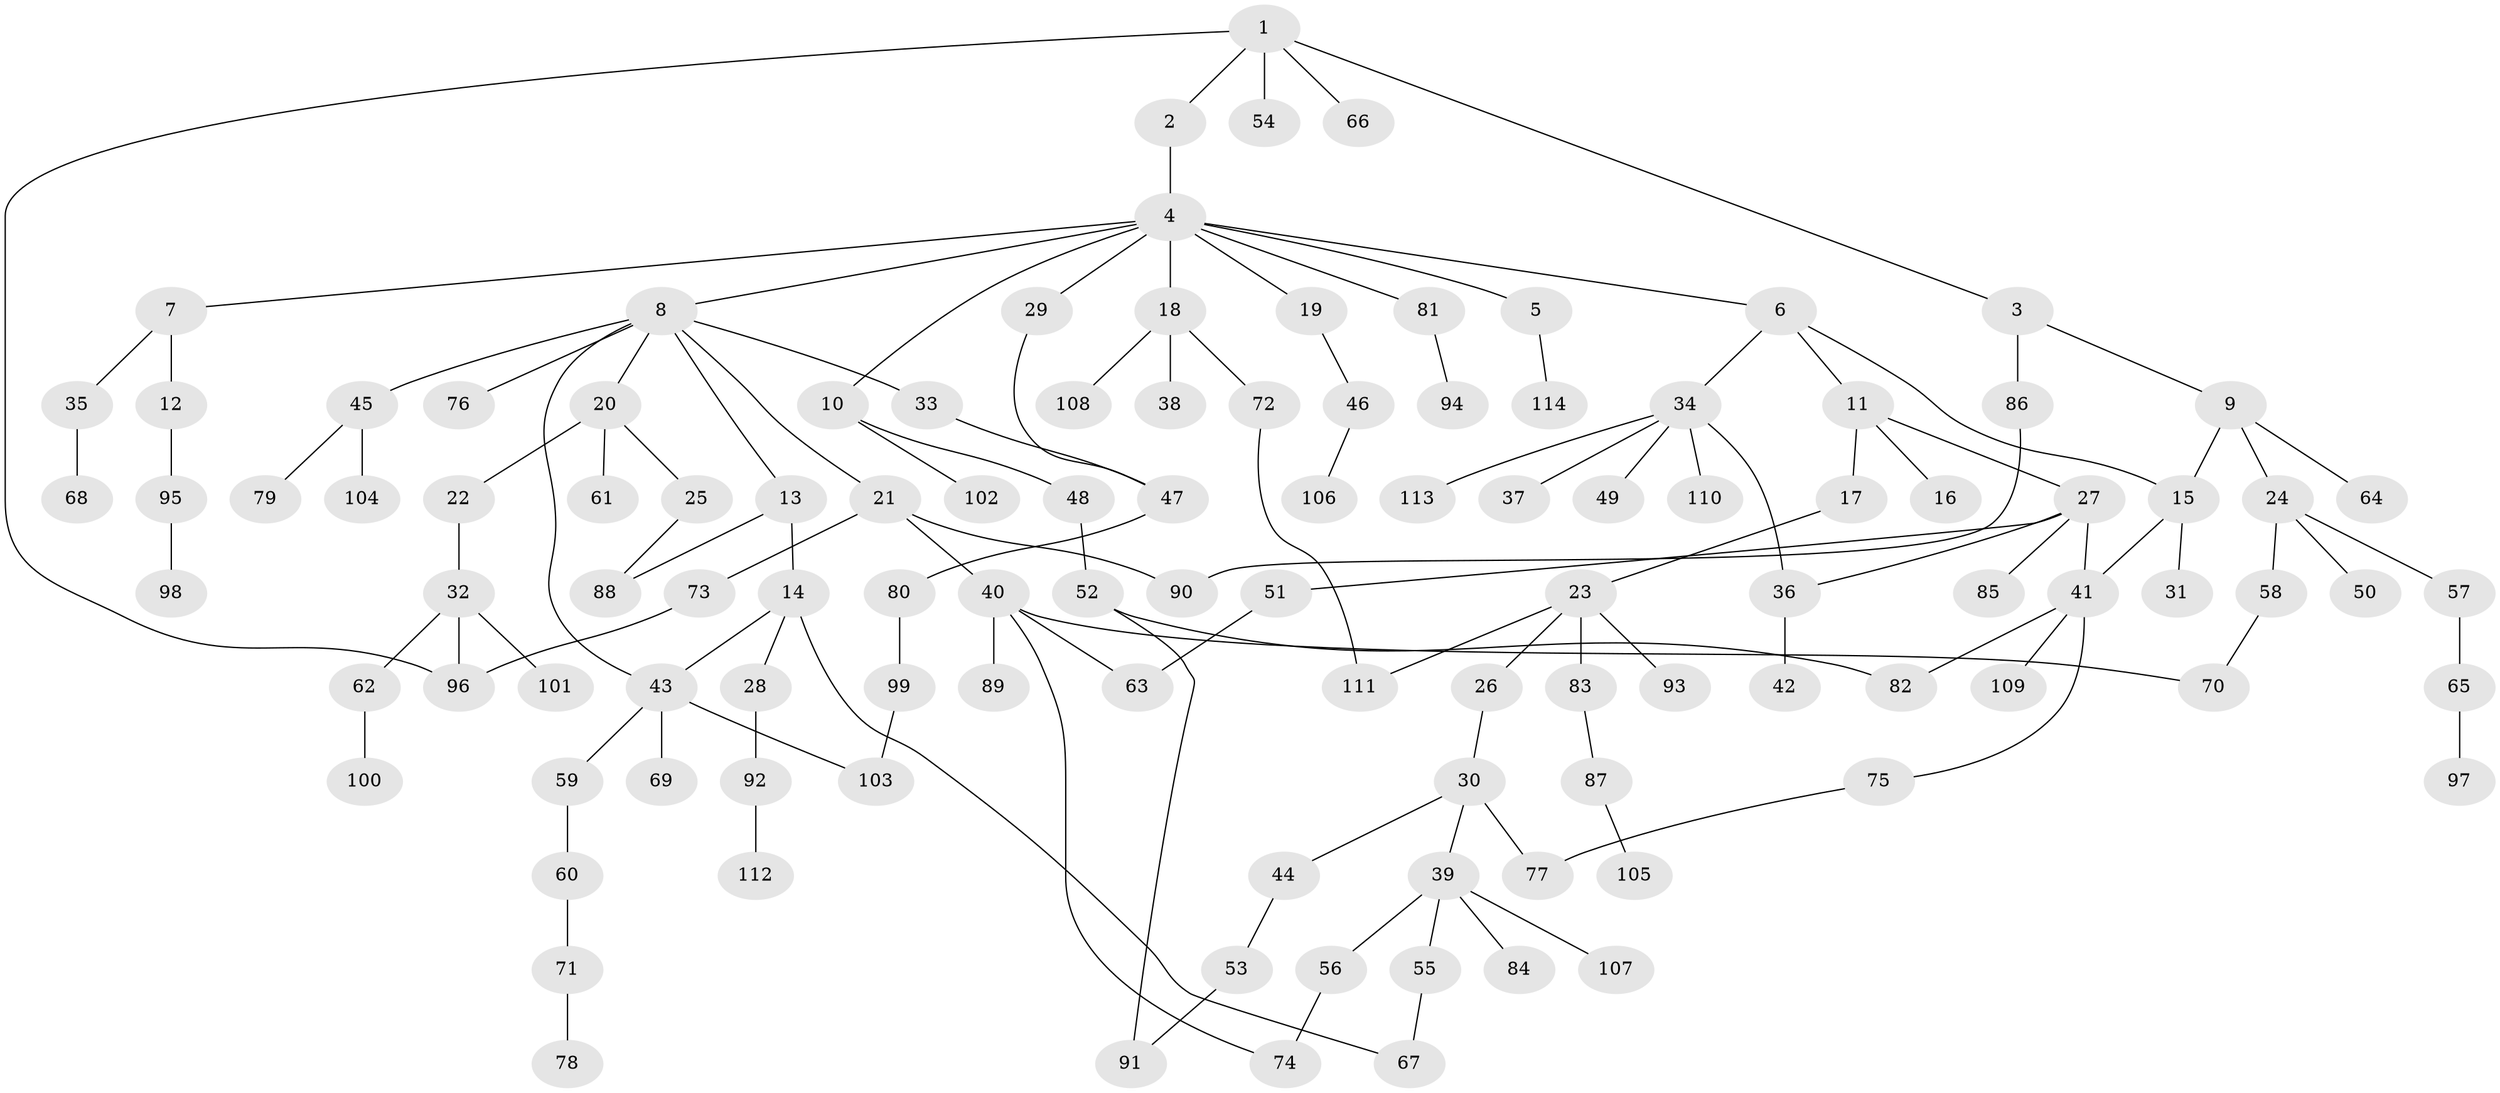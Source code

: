 // Generated by graph-tools (version 1.1) at 2025/49/03/09/25 03:49:20]
// undirected, 114 vertices, 131 edges
graph export_dot {
graph [start="1"]
  node [color=gray90,style=filled];
  1;
  2;
  3;
  4;
  5;
  6;
  7;
  8;
  9;
  10;
  11;
  12;
  13;
  14;
  15;
  16;
  17;
  18;
  19;
  20;
  21;
  22;
  23;
  24;
  25;
  26;
  27;
  28;
  29;
  30;
  31;
  32;
  33;
  34;
  35;
  36;
  37;
  38;
  39;
  40;
  41;
  42;
  43;
  44;
  45;
  46;
  47;
  48;
  49;
  50;
  51;
  52;
  53;
  54;
  55;
  56;
  57;
  58;
  59;
  60;
  61;
  62;
  63;
  64;
  65;
  66;
  67;
  68;
  69;
  70;
  71;
  72;
  73;
  74;
  75;
  76;
  77;
  78;
  79;
  80;
  81;
  82;
  83;
  84;
  85;
  86;
  87;
  88;
  89;
  90;
  91;
  92;
  93;
  94;
  95;
  96;
  97;
  98;
  99;
  100;
  101;
  102;
  103;
  104;
  105;
  106;
  107;
  108;
  109;
  110;
  111;
  112;
  113;
  114;
  1 -- 2;
  1 -- 3;
  1 -- 54;
  1 -- 66;
  1 -- 96;
  2 -- 4;
  3 -- 9;
  3 -- 86;
  4 -- 5;
  4 -- 6;
  4 -- 7;
  4 -- 8;
  4 -- 10;
  4 -- 18;
  4 -- 19;
  4 -- 29;
  4 -- 81;
  5 -- 114;
  6 -- 11;
  6 -- 15;
  6 -- 34;
  7 -- 12;
  7 -- 35;
  8 -- 13;
  8 -- 20;
  8 -- 21;
  8 -- 33;
  8 -- 45;
  8 -- 76;
  8 -- 43;
  9 -- 24;
  9 -- 64;
  9 -- 15;
  10 -- 48;
  10 -- 102;
  11 -- 16;
  11 -- 17;
  11 -- 27;
  12 -- 95;
  13 -- 14;
  13 -- 88;
  14 -- 28;
  14 -- 43;
  14 -- 67;
  15 -- 31;
  15 -- 41;
  17 -- 23;
  18 -- 38;
  18 -- 72;
  18 -- 108;
  19 -- 46;
  20 -- 22;
  20 -- 25;
  20 -- 61;
  21 -- 40;
  21 -- 73;
  21 -- 90;
  22 -- 32;
  23 -- 26;
  23 -- 83;
  23 -- 93;
  23 -- 111;
  24 -- 50;
  24 -- 57;
  24 -- 58;
  25 -- 88;
  26 -- 30;
  27 -- 36;
  27 -- 51;
  27 -- 85;
  27 -- 41;
  28 -- 92;
  29 -- 47;
  30 -- 39;
  30 -- 44;
  30 -- 77;
  32 -- 62;
  32 -- 101;
  32 -- 96;
  33 -- 47;
  34 -- 37;
  34 -- 49;
  34 -- 110;
  34 -- 113;
  34 -- 36;
  35 -- 68;
  36 -- 42;
  39 -- 55;
  39 -- 56;
  39 -- 84;
  39 -- 107;
  40 -- 63;
  40 -- 70;
  40 -- 89;
  40 -- 74;
  41 -- 75;
  41 -- 82;
  41 -- 109;
  43 -- 59;
  43 -- 69;
  43 -- 103;
  44 -- 53;
  45 -- 79;
  45 -- 104;
  46 -- 106;
  47 -- 80;
  48 -- 52;
  51 -- 63;
  52 -- 91;
  52 -- 82;
  53 -- 91;
  55 -- 67;
  56 -- 74;
  57 -- 65;
  58 -- 70;
  59 -- 60;
  60 -- 71;
  62 -- 100;
  65 -- 97;
  71 -- 78;
  72 -- 111;
  73 -- 96;
  75 -- 77;
  80 -- 99;
  81 -- 94;
  83 -- 87;
  86 -- 90;
  87 -- 105;
  92 -- 112;
  95 -- 98;
  99 -- 103;
}
